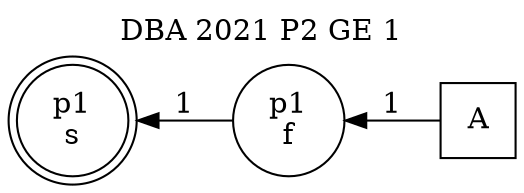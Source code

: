 digraph DBA_2021_P2_GE_1_GOOD {
labelloc="tl"
label= " DBA 2021 P2 GE 1 "
rankdir="RL";
graph [ size=" 10 , 10 !"]

"A" [shape="square" label="A"]
"p1_f" [shape="circle" label="p1
f"]
"p1_s" [shape="doublecircle" label="p1
s"]
"A" -> "p1_f" [ label=1]
"p1_f" -> "p1_s" [ label=1]
}
